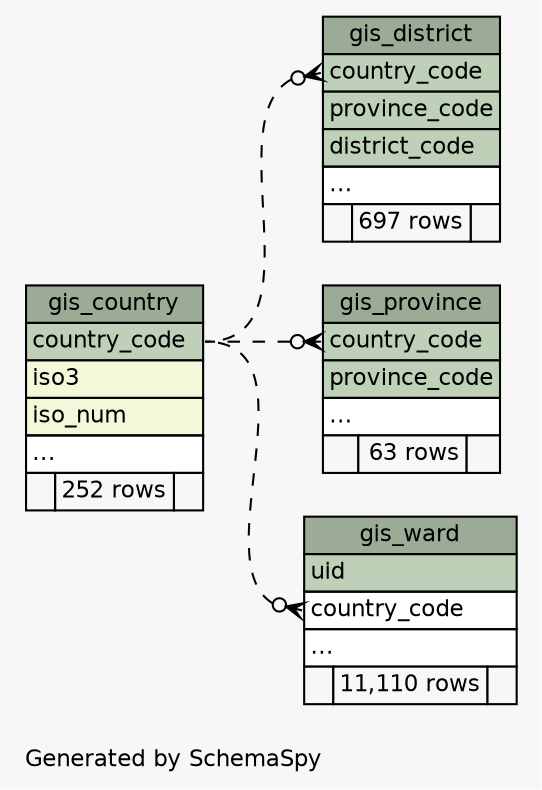 // dot 2.38.0 on Linux 4.4.0-71-generic
// SchemaSpy rev 590
digraph "compactImpliedRelationshipsDiagram" {
  graph [
    rankdir="RL"
    bgcolor="#f7f7f7"
    label="\nGenerated by SchemaSpy"
    labeljust="l"
    nodesep="0.18"
    ranksep="0.46"
    fontname="Helvetica"
    fontsize="11"
  ];
  node [
    fontname="Helvetica"
    fontsize="11"
    shape="plaintext"
  ];
  edge [
    arrowsize="0.8"
  ];
  "gis_country" [
    label=<
    <TABLE BORDER="0" CELLBORDER="1" CELLSPACING="0" BGCOLOR="#ffffff">
      <TR><TD COLSPAN="3" BGCOLOR="#9bab96" ALIGN="CENTER">gis_country</TD></TR>
      <TR><TD PORT="country_code" COLSPAN="3" BGCOLOR="#bed1b8" ALIGN="LEFT">country_code</TD></TR>
      <TR><TD PORT="iso3" COLSPAN="3" BGCOLOR="#f4f7da" ALIGN="LEFT">iso3</TD></TR>
      <TR><TD PORT="iso_num" COLSPAN="3" BGCOLOR="#f4f7da" ALIGN="LEFT">iso_num</TD></TR>
      <TR><TD PORT="elipses" COLSPAN="3" ALIGN="LEFT">...</TD></TR>
      <TR><TD ALIGN="LEFT" BGCOLOR="#f7f7f7">  </TD><TD ALIGN="RIGHT" BGCOLOR="#f7f7f7">252 rows</TD><TD ALIGN="RIGHT" BGCOLOR="#f7f7f7">  </TD></TR>
    </TABLE>>
    URL="tables/gis_country.html"
    tooltip="gis_country"
  ];
  "gis_district" [
    label=<
    <TABLE BORDER="0" CELLBORDER="1" CELLSPACING="0" BGCOLOR="#ffffff">
      <TR><TD COLSPAN="3" BGCOLOR="#9bab96" ALIGN="CENTER">gis_district</TD></TR>
      <TR><TD PORT="country_code" COLSPAN="3" BGCOLOR="#bed1b8" ALIGN="LEFT">country_code</TD></TR>
      <TR><TD PORT="province_code" COLSPAN="3" BGCOLOR="#bed1b8" ALIGN="LEFT">province_code</TD></TR>
      <TR><TD PORT="district_code" COLSPAN="3" BGCOLOR="#bed1b8" ALIGN="LEFT">district_code</TD></TR>
      <TR><TD PORT="elipses" COLSPAN="3" ALIGN="LEFT">...</TD></TR>
      <TR><TD ALIGN="LEFT" BGCOLOR="#f7f7f7">  </TD><TD ALIGN="RIGHT" BGCOLOR="#f7f7f7">697 rows</TD><TD ALIGN="RIGHT" BGCOLOR="#f7f7f7">  </TD></TR>
    </TABLE>>
    URL="tables/gis_district.html"
    tooltip="gis_district"
  ];
  "gis_province" [
    label=<
    <TABLE BORDER="0" CELLBORDER="1" CELLSPACING="0" BGCOLOR="#ffffff">
      <TR><TD COLSPAN="3" BGCOLOR="#9bab96" ALIGN="CENTER">gis_province</TD></TR>
      <TR><TD PORT="country_code" COLSPAN="3" BGCOLOR="#bed1b8" ALIGN="LEFT">country_code</TD></TR>
      <TR><TD PORT="province_code" COLSPAN="3" BGCOLOR="#bed1b8" ALIGN="LEFT">province_code</TD></TR>
      <TR><TD PORT="elipses" COLSPAN="3" ALIGN="LEFT">...</TD></TR>
      <TR><TD ALIGN="LEFT" BGCOLOR="#f7f7f7">  </TD><TD ALIGN="RIGHT" BGCOLOR="#f7f7f7">63 rows</TD><TD ALIGN="RIGHT" BGCOLOR="#f7f7f7">  </TD></TR>
    </TABLE>>
    URL="tables/gis_province.html"
    tooltip="gis_province"
  ];
  "gis_ward" [
    label=<
    <TABLE BORDER="0" CELLBORDER="1" CELLSPACING="0" BGCOLOR="#ffffff">
      <TR><TD COLSPAN="3" BGCOLOR="#9bab96" ALIGN="CENTER">gis_ward</TD></TR>
      <TR><TD PORT="uid" COLSPAN="3" BGCOLOR="#bed1b8" ALIGN="LEFT">uid</TD></TR>
      <TR><TD PORT="country_code" COLSPAN="3" ALIGN="LEFT">country_code</TD></TR>
      <TR><TD PORT="elipses" COLSPAN="3" ALIGN="LEFT">...</TD></TR>
      <TR><TD ALIGN="LEFT" BGCOLOR="#f7f7f7">  </TD><TD ALIGN="RIGHT" BGCOLOR="#f7f7f7">11,110 rows</TD><TD ALIGN="RIGHT" BGCOLOR="#f7f7f7">  </TD></TR>
    </TABLE>>
    URL="tables/gis_ward.html"
    tooltip="gis_ward"
  ];
  "gis_district":"country_code":w -> "gis_country":"country_code":e [arrowhead=none dir=back arrowtail=crowodot style=dashed];
  "gis_province":"country_code":w -> "gis_country":"country_code":e [arrowhead=none dir=back arrowtail=crowodot style=dashed];
  "gis_ward":"country_code":w -> "gis_country":"country_code":e [arrowhead=none dir=back arrowtail=crowodot style=dashed];
}
